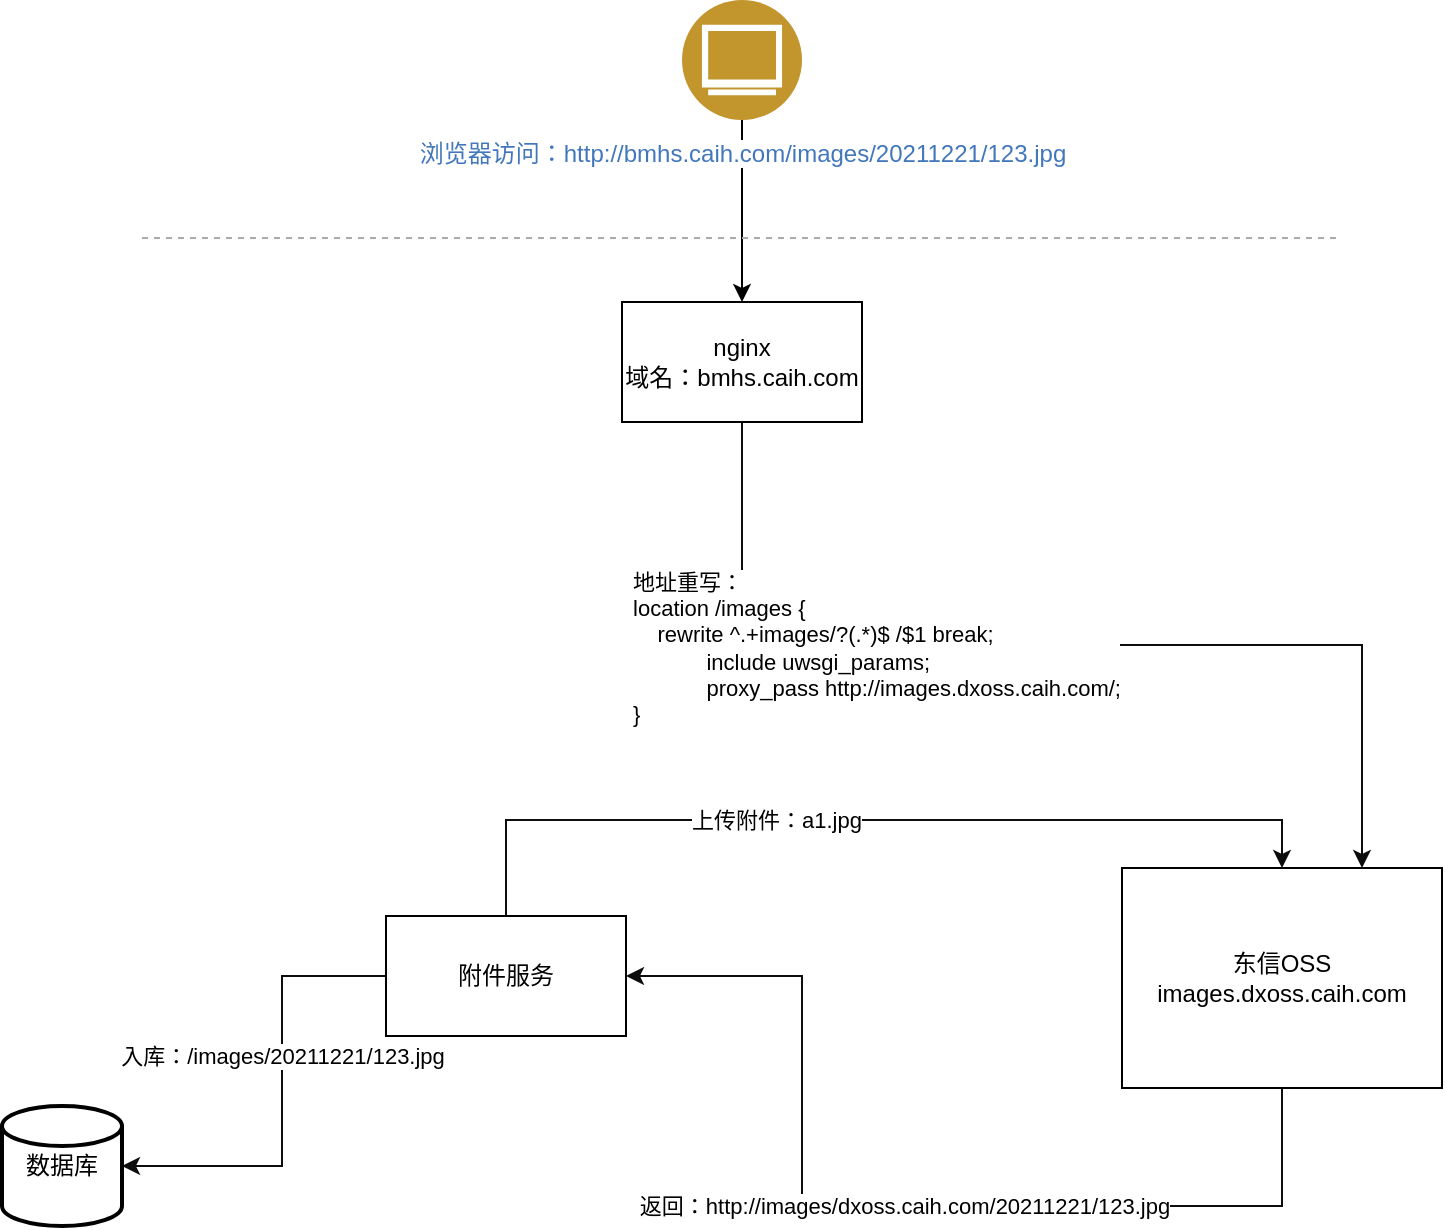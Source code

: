 <mxfile version="15.9.6" type="github">
  <diagram id="pYRl8vjKHbRJ7Xavpx-g" name="Page-1">
    <mxGraphModel dx="1422" dy="762" grid="1" gridSize="10" guides="1" tooltips="1" connect="1" arrows="1" fold="1" page="1" pageScale="1" pageWidth="827" pageHeight="1169" math="0" shadow="0">
      <root>
        <mxCell id="0" />
        <mxCell id="1" parent="0" />
        <mxCell id="lx5M7IF353iP7vNjwrQu-17" style="edgeStyle=orthogonalEdgeStyle;rounded=0;orthogonalLoop=1;jettySize=auto;html=1;exitX=0.5;exitY=1;exitDx=0;exitDy=0;entryX=0.75;entryY=0;entryDx=0;entryDy=0;strokeColor=#0D0D0D;" edge="1" parent="1" source="lx5M7IF353iP7vNjwrQu-1" target="lx5M7IF353iP7vNjwrQu-6">
          <mxGeometry relative="1" as="geometry" />
        </mxCell>
        <mxCell id="lx5M7IF353iP7vNjwrQu-18" value="&lt;div style=&quot;text-align: left&quot;&gt;地址重写：&lt;/div&gt;&lt;div style=&quot;text-align: left&quot;&gt;location /images {&lt;/div&gt;&lt;div style=&quot;text-align: left&quot;&gt;&lt;span style=&quot;font-size: 11px&quot;&gt;&amp;nbsp; &amp;nbsp; rewrite ^.+images/?(.*)$ /$1 break;&lt;/span&gt;&lt;/div&gt;&lt;div style=&quot;text-align: left&quot;&gt;&lt;span style=&quot;font-size: 11px&quot;&gt;&amp;nbsp; &amp;nbsp; &amp;nbsp; &amp;nbsp; &amp;nbsp; &amp;nbsp; include uwsgi_params;&lt;/span&gt;&lt;/div&gt;&lt;div style=&quot;text-align: left&quot;&gt;&lt;span style=&quot;font-size: 11px&quot;&gt;&amp;nbsp; &amp;nbsp; &amp;nbsp; &amp;nbsp; &amp;nbsp; &amp;nbsp; proxy_pass http://images.dxoss.caih.com/;&lt;/span&gt;&lt;/div&gt;&lt;div style=&quot;text-align: left&quot;&gt;}&lt;/div&gt;" style="edgeLabel;html=1;align=center;verticalAlign=middle;resizable=0;points=[];" vertex="1" connectable="0" parent="lx5M7IF353iP7vNjwrQu-17">
          <mxGeometry x="-0.332" y="-1" relative="1" as="geometry">
            <mxPoint as="offset" />
          </mxGeometry>
        </mxCell>
        <mxCell id="lx5M7IF353iP7vNjwrQu-1" value="nginx&lt;br&gt;域名：bmhs.caih.com" style="rounded=0;whiteSpace=wrap;html=1;" vertex="1" parent="1">
          <mxGeometry x="330" y="211" width="120" height="60" as="geometry" />
        </mxCell>
        <mxCell id="lx5M7IF353iP7vNjwrQu-4" style="edgeStyle=orthogonalEdgeStyle;rounded=0;orthogonalLoop=1;jettySize=auto;html=1;exitX=0.5;exitY=1;exitDx=0;exitDy=0;entryX=0.5;entryY=0;entryDx=0;entryDy=0;" edge="1" parent="1" source="lx5M7IF353iP7vNjwrQu-3" target="lx5M7IF353iP7vNjwrQu-1">
          <mxGeometry relative="1" as="geometry" />
        </mxCell>
        <mxCell id="lx5M7IF353iP7vNjwrQu-3" value="浏览器访问：http://bmhs.caih.com/images/20211221/123.jpg" style="aspect=fixed;perimeter=ellipsePerimeter;html=1;align=center;shadow=0;dashed=0;fontColor=#4277BB;labelBackgroundColor=#ffffff;fontSize=12;spacingTop=3;image;image=img/lib/ibm/users/browser.svg;" vertex="1" parent="1">
          <mxGeometry x="360" y="60" width="60" height="60" as="geometry" />
        </mxCell>
        <mxCell id="lx5M7IF353iP7vNjwrQu-5" value="" style="endArrow=none;html=1;rounded=0;strokeColor=#ABABAB;dashed=1;" edge="1" parent="1">
          <mxGeometry width="50" height="50" relative="1" as="geometry">
            <mxPoint x="90" y="179" as="sourcePoint" />
            <mxPoint x="690" y="179" as="targetPoint" />
          </mxGeometry>
        </mxCell>
        <mxCell id="lx5M7IF353iP7vNjwrQu-11" style="edgeStyle=orthogonalEdgeStyle;rounded=0;orthogonalLoop=1;jettySize=auto;html=1;exitX=0.5;exitY=1;exitDx=0;exitDy=0;entryX=1;entryY=0.5;entryDx=0;entryDy=0;strokeColor=#0D0D0D;" edge="1" parent="1" source="lx5M7IF353iP7vNjwrQu-6" target="lx5M7IF353iP7vNjwrQu-7">
          <mxGeometry relative="1" as="geometry">
            <Array as="points">
              <mxPoint x="660" y="663" />
              <mxPoint x="420" y="663" />
              <mxPoint x="420" y="548" />
            </Array>
          </mxGeometry>
        </mxCell>
        <mxCell id="lx5M7IF353iP7vNjwrQu-12" value="返回：http://images/dxoss.caih.com/20211221/123.jpg" style="edgeLabel;html=1;align=center;verticalAlign=middle;resizable=0;points=[];" vertex="1" connectable="0" parent="lx5M7IF353iP7vNjwrQu-11">
          <mxGeometry x="-0.01" relative="1" as="geometry">
            <mxPoint as="offset" />
          </mxGeometry>
        </mxCell>
        <mxCell id="lx5M7IF353iP7vNjwrQu-6" value="东信OSS&lt;br&gt;images.dxoss.caih.com" style="rounded=0;whiteSpace=wrap;html=1;" vertex="1" parent="1">
          <mxGeometry x="580" y="494" width="160" height="110" as="geometry" />
        </mxCell>
        <mxCell id="lx5M7IF353iP7vNjwrQu-8" style="edgeStyle=orthogonalEdgeStyle;rounded=0;orthogonalLoop=1;jettySize=auto;html=1;exitX=0.5;exitY=0;exitDx=0;exitDy=0;entryX=0.5;entryY=0;entryDx=0;entryDy=0;strokeColor=#0D0D0D;" edge="1" parent="1" source="lx5M7IF353iP7vNjwrQu-7" target="lx5M7IF353iP7vNjwrQu-6">
          <mxGeometry relative="1" as="geometry">
            <Array as="points">
              <mxPoint x="272" y="470" />
              <mxPoint x="660" y="470" />
            </Array>
          </mxGeometry>
        </mxCell>
        <mxCell id="lx5M7IF353iP7vNjwrQu-9" value="上传附件：a1.jpg" style="edgeLabel;html=1;align=center;verticalAlign=middle;resizable=0;points=[];" vertex="1" connectable="0" parent="lx5M7IF353iP7vNjwrQu-8">
          <mxGeometry x="-0.207" relative="1" as="geometry">
            <mxPoint as="offset" />
          </mxGeometry>
        </mxCell>
        <mxCell id="lx5M7IF353iP7vNjwrQu-15" style="edgeStyle=orthogonalEdgeStyle;rounded=0;orthogonalLoop=1;jettySize=auto;html=1;exitX=0;exitY=0.5;exitDx=0;exitDy=0;strokeColor=#0D0D0D;" edge="1" parent="1" source="lx5M7IF353iP7vNjwrQu-7" target="lx5M7IF353iP7vNjwrQu-14">
          <mxGeometry relative="1" as="geometry">
            <Array as="points">
              <mxPoint x="160" y="548" />
              <mxPoint x="160" y="643" />
            </Array>
          </mxGeometry>
        </mxCell>
        <mxCell id="lx5M7IF353iP7vNjwrQu-16" value="入库：/images/20211221/123.jpg" style="edgeLabel;html=1;align=center;verticalAlign=middle;resizable=0;points=[];" vertex="1" connectable="0" parent="lx5M7IF353iP7vNjwrQu-15">
          <mxGeometry x="-0.188" relative="1" as="geometry">
            <mxPoint as="offset" />
          </mxGeometry>
        </mxCell>
        <mxCell id="lx5M7IF353iP7vNjwrQu-7" value="附件服务" style="rounded=0;whiteSpace=wrap;html=1;" vertex="1" parent="1">
          <mxGeometry x="212" y="518" width="120" height="60" as="geometry" />
        </mxCell>
        <mxCell id="lx5M7IF353iP7vNjwrQu-14" value="数据库" style="strokeWidth=2;html=1;shape=mxgraph.flowchart.database;whiteSpace=wrap;" vertex="1" parent="1">
          <mxGeometry x="20" y="613" width="60" height="60" as="geometry" />
        </mxCell>
      </root>
    </mxGraphModel>
  </diagram>
</mxfile>
